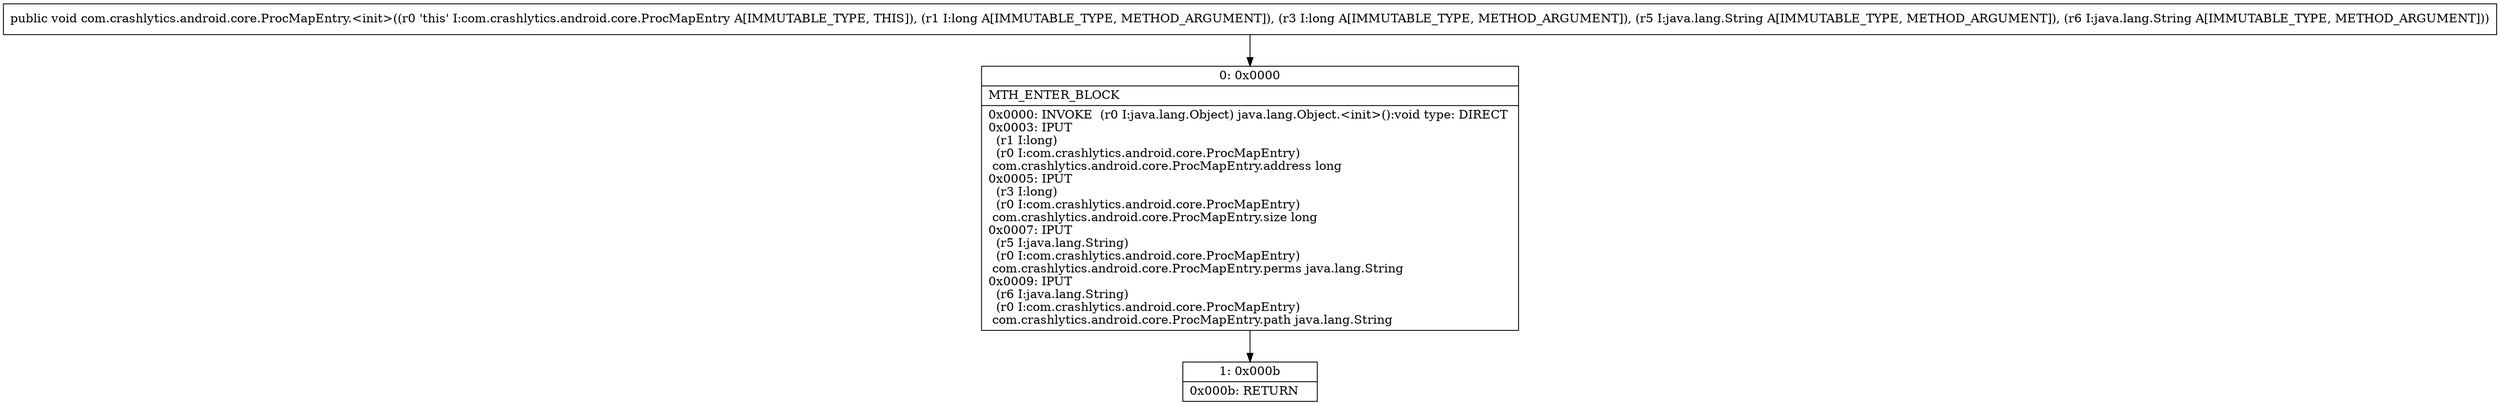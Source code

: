 digraph "CFG forcom.crashlytics.android.core.ProcMapEntry.\<init\>(JJLjava\/lang\/String;Ljava\/lang\/String;)V" {
Node_0 [shape=record,label="{0\:\ 0x0000|MTH_ENTER_BLOCK\l|0x0000: INVOKE  (r0 I:java.lang.Object) java.lang.Object.\<init\>():void type: DIRECT \l0x0003: IPUT  \l  (r1 I:long)\l  (r0 I:com.crashlytics.android.core.ProcMapEntry)\l com.crashlytics.android.core.ProcMapEntry.address long \l0x0005: IPUT  \l  (r3 I:long)\l  (r0 I:com.crashlytics.android.core.ProcMapEntry)\l com.crashlytics.android.core.ProcMapEntry.size long \l0x0007: IPUT  \l  (r5 I:java.lang.String)\l  (r0 I:com.crashlytics.android.core.ProcMapEntry)\l com.crashlytics.android.core.ProcMapEntry.perms java.lang.String \l0x0009: IPUT  \l  (r6 I:java.lang.String)\l  (r0 I:com.crashlytics.android.core.ProcMapEntry)\l com.crashlytics.android.core.ProcMapEntry.path java.lang.String \l}"];
Node_1 [shape=record,label="{1\:\ 0x000b|0x000b: RETURN   \l}"];
MethodNode[shape=record,label="{public void com.crashlytics.android.core.ProcMapEntry.\<init\>((r0 'this' I:com.crashlytics.android.core.ProcMapEntry A[IMMUTABLE_TYPE, THIS]), (r1 I:long A[IMMUTABLE_TYPE, METHOD_ARGUMENT]), (r3 I:long A[IMMUTABLE_TYPE, METHOD_ARGUMENT]), (r5 I:java.lang.String A[IMMUTABLE_TYPE, METHOD_ARGUMENT]), (r6 I:java.lang.String A[IMMUTABLE_TYPE, METHOD_ARGUMENT])) }"];
MethodNode -> Node_0;
Node_0 -> Node_1;
}

